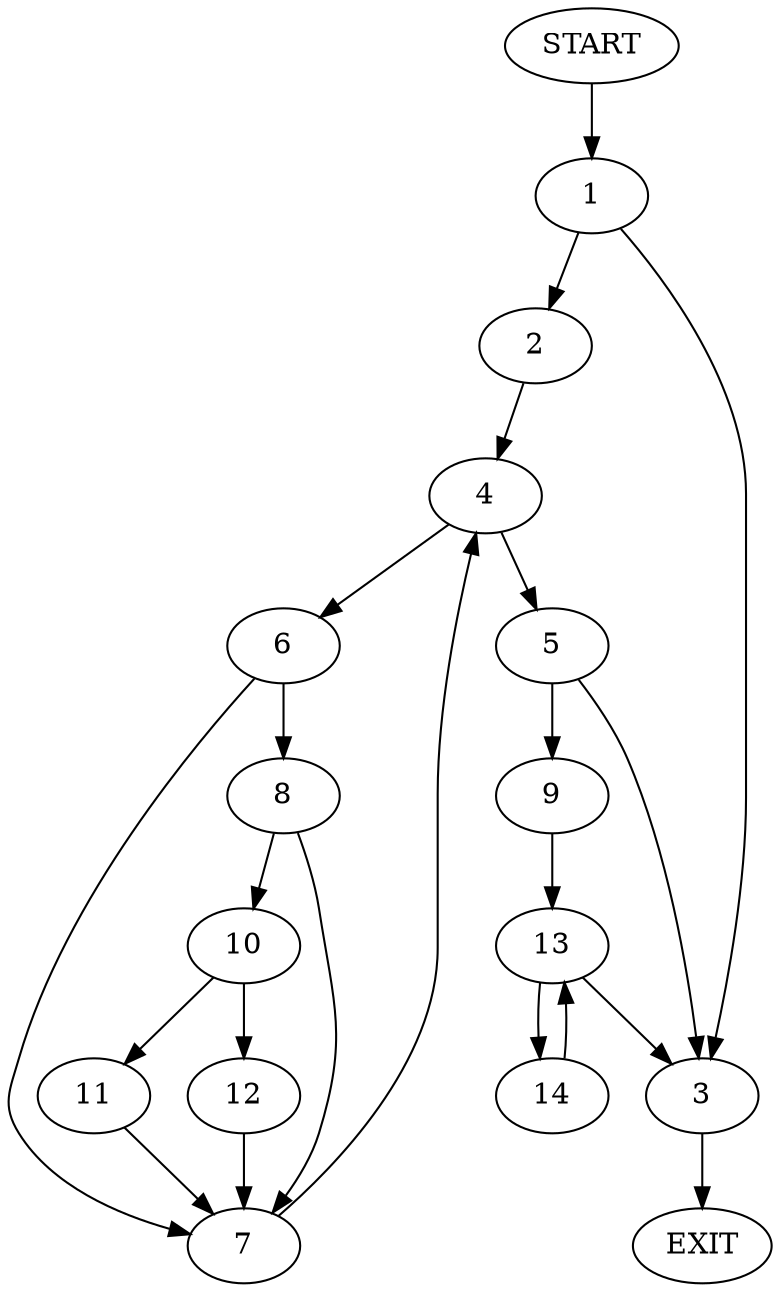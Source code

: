 digraph {
0 [label="START"];
1;
2;
3;
4;
5;
6;
7;
8;
9;
10;
11;
12;
13;
14;
15 [label="EXIT"];
0 -> 1;
1 -> 2;
1 -> 3;
3 -> 15;
2 -> 4;
4 -> 5;
4 -> 6;
6 -> 7;
6 -> 8;
5 -> 9;
5 -> 3;
7 -> 4;
8 -> 7;
8 -> 10;
10 -> 11;
10 -> 12;
11 -> 7;
12 -> 7;
9 -> 13;
13 -> 14;
13 -> 3;
14 -> 13;
}